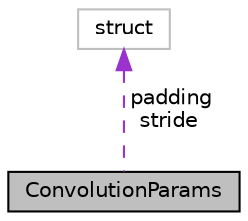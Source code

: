 digraph "ConvolutionParams"
{
 // LATEX_PDF_SIZE
  edge [fontname="Helvetica",fontsize="10",labelfontname="Helvetica",labelfontsize="10"];
  node [fontname="Helvetica",fontsize="10",shape=record];
  Node1 [label="ConvolutionParams",height=0.2,width=0.4,color="black", fillcolor="grey75", style="filled", fontcolor="black",tooltip="Structure holding all the Convolution layer graph parameters."];
  Node2 -> Node1 [dir="back",color="darkorchid3",fontsize="10",style="dashed",label=" padding\nstride" ,fontname="Helvetica"];
  Node2 [label="struct",height=0.2,width=0.4,color="grey75", fillcolor="white", style="filled",tooltip=" "];
}
